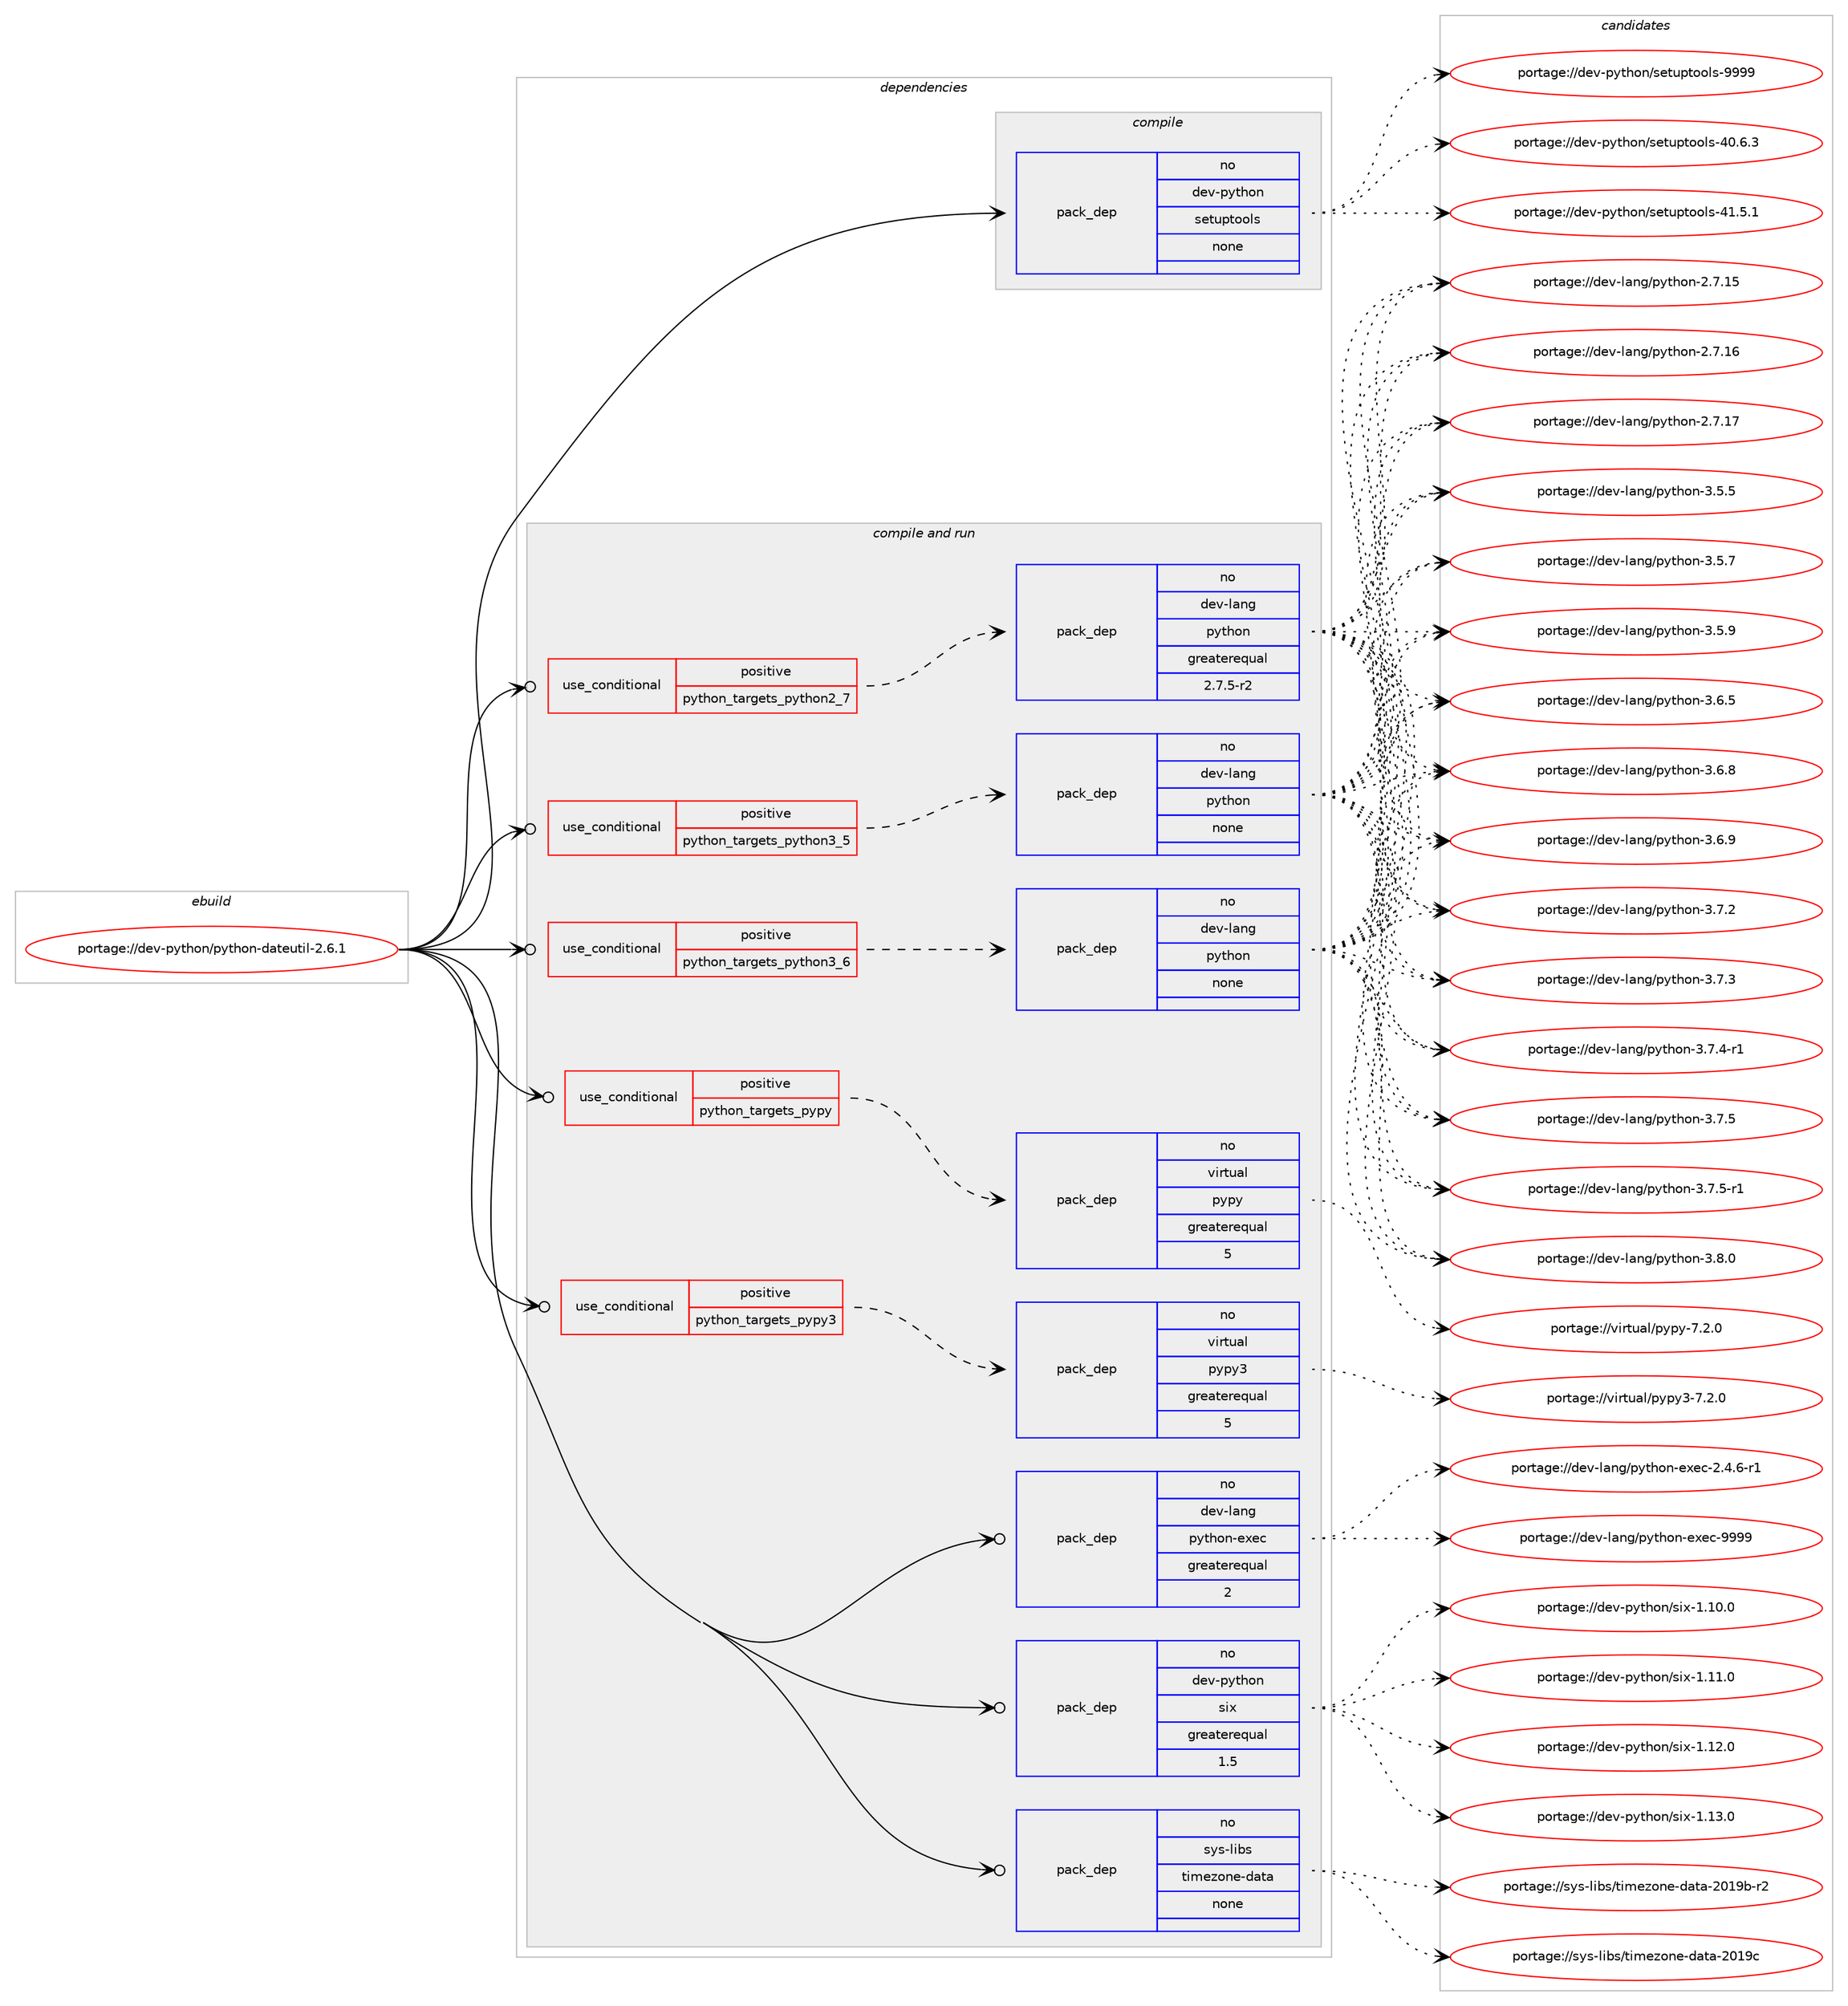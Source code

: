 digraph prolog {

# *************
# Graph options
# *************

newrank=true;
concentrate=true;
compound=true;
graph [rankdir=LR,fontname=Helvetica,fontsize=10,ranksep=1.5];#, ranksep=2.5, nodesep=0.2];
edge  [arrowhead=vee];
node  [fontname=Helvetica,fontsize=10];

# **********
# The ebuild
# **********

subgraph cluster_leftcol {
color=gray;
rank=same;
label=<<i>ebuild</i>>;
id [label="portage://dev-python/python-dateutil-2.6.1", color=red, width=4, href="../dev-python/python-dateutil-2.6.1.svg"];
}

# ****************
# The dependencies
# ****************

subgraph cluster_midcol {
color=gray;
label=<<i>dependencies</i>>;
subgraph cluster_compile {
fillcolor="#eeeeee";
style=filled;
label=<<i>compile</i>>;
subgraph pack125465 {
dependency165538 [label=<<TABLE BORDER="0" CELLBORDER="1" CELLSPACING="0" CELLPADDING="4" WIDTH="220"><TR><TD ROWSPAN="6" CELLPADDING="30">pack_dep</TD></TR><TR><TD WIDTH="110">no</TD></TR><TR><TD>dev-python</TD></TR><TR><TD>setuptools</TD></TR><TR><TD>none</TD></TR><TR><TD></TD></TR></TABLE>>, shape=none, color=blue];
}
id:e -> dependency165538:w [weight=20,style="solid",arrowhead="vee"];
}
subgraph cluster_compileandrun {
fillcolor="#eeeeee";
style=filled;
label=<<i>compile and run</i>>;
subgraph cond36681 {
dependency165539 [label=<<TABLE BORDER="0" CELLBORDER="1" CELLSPACING="0" CELLPADDING="4"><TR><TD ROWSPAN="3" CELLPADDING="10">use_conditional</TD></TR><TR><TD>positive</TD></TR><TR><TD>python_targets_pypy</TD></TR></TABLE>>, shape=none, color=red];
subgraph pack125466 {
dependency165540 [label=<<TABLE BORDER="0" CELLBORDER="1" CELLSPACING="0" CELLPADDING="4" WIDTH="220"><TR><TD ROWSPAN="6" CELLPADDING="30">pack_dep</TD></TR><TR><TD WIDTH="110">no</TD></TR><TR><TD>virtual</TD></TR><TR><TD>pypy</TD></TR><TR><TD>greaterequal</TD></TR><TR><TD>5</TD></TR></TABLE>>, shape=none, color=blue];
}
dependency165539:e -> dependency165540:w [weight=20,style="dashed",arrowhead="vee"];
}
id:e -> dependency165539:w [weight=20,style="solid",arrowhead="odotvee"];
subgraph cond36682 {
dependency165541 [label=<<TABLE BORDER="0" CELLBORDER="1" CELLSPACING="0" CELLPADDING="4"><TR><TD ROWSPAN="3" CELLPADDING="10">use_conditional</TD></TR><TR><TD>positive</TD></TR><TR><TD>python_targets_pypy3</TD></TR></TABLE>>, shape=none, color=red];
subgraph pack125467 {
dependency165542 [label=<<TABLE BORDER="0" CELLBORDER="1" CELLSPACING="0" CELLPADDING="4" WIDTH="220"><TR><TD ROWSPAN="6" CELLPADDING="30">pack_dep</TD></TR><TR><TD WIDTH="110">no</TD></TR><TR><TD>virtual</TD></TR><TR><TD>pypy3</TD></TR><TR><TD>greaterequal</TD></TR><TR><TD>5</TD></TR></TABLE>>, shape=none, color=blue];
}
dependency165541:e -> dependency165542:w [weight=20,style="dashed",arrowhead="vee"];
}
id:e -> dependency165541:w [weight=20,style="solid",arrowhead="odotvee"];
subgraph cond36683 {
dependency165543 [label=<<TABLE BORDER="0" CELLBORDER="1" CELLSPACING="0" CELLPADDING="4"><TR><TD ROWSPAN="3" CELLPADDING="10">use_conditional</TD></TR><TR><TD>positive</TD></TR><TR><TD>python_targets_python2_7</TD></TR></TABLE>>, shape=none, color=red];
subgraph pack125468 {
dependency165544 [label=<<TABLE BORDER="0" CELLBORDER="1" CELLSPACING="0" CELLPADDING="4" WIDTH="220"><TR><TD ROWSPAN="6" CELLPADDING="30">pack_dep</TD></TR><TR><TD WIDTH="110">no</TD></TR><TR><TD>dev-lang</TD></TR><TR><TD>python</TD></TR><TR><TD>greaterequal</TD></TR><TR><TD>2.7.5-r2</TD></TR></TABLE>>, shape=none, color=blue];
}
dependency165543:e -> dependency165544:w [weight=20,style="dashed",arrowhead="vee"];
}
id:e -> dependency165543:w [weight=20,style="solid",arrowhead="odotvee"];
subgraph cond36684 {
dependency165545 [label=<<TABLE BORDER="0" CELLBORDER="1" CELLSPACING="0" CELLPADDING="4"><TR><TD ROWSPAN="3" CELLPADDING="10">use_conditional</TD></TR><TR><TD>positive</TD></TR><TR><TD>python_targets_python3_5</TD></TR></TABLE>>, shape=none, color=red];
subgraph pack125469 {
dependency165546 [label=<<TABLE BORDER="0" CELLBORDER="1" CELLSPACING="0" CELLPADDING="4" WIDTH="220"><TR><TD ROWSPAN="6" CELLPADDING="30">pack_dep</TD></TR><TR><TD WIDTH="110">no</TD></TR><TR><TD>dev-lang</TD></TR><TR><TD>python</TD></TR><TR><TD>none</TD></TR><TR><TD></TD></TR></TABLE>>, shape=none, color=blue];
}
dependency165545:e -> dependency165546:w [weight=20,style="dashed",arrowhead="vee"];
}
id:e -> dependency165545:w [weight=20,style="solid",arrowhead="odotvee"];
subgraph cond36685 {
dependency165547 [label=<<TABLE BORDER="0" CELLBORDER="1" CELLSPACING="0" CELLPADDING="4"><TR><TD ROWSPAN="3" CELLPADDING="10">use_conditional</TD></TR><TR><TD>positive</TD></TR><TR><TD>python_targets_python3_6</TD></TR></TABLE>>, shape=none, color=red];
subgraph pack125470 {
dependency165548 [label=<<TABLE BORDER="0" CELLBORDER="1" CELLSPACING="0" CELLPADDING="4" WIDTH="220"><TR><TD ROWSPAN="6" CELLPADDING="30">pack_dep</TD></TR><TR><TD WIDTH="110">no</TD></TR><TR><TD>dev-lang</TD></TR><TR><TD>python</TD></TR><TR><TD>none</TD></TR><TR><TD></TD></TR></TABLE>>, shape=none, color=blue];
}
dependency165547:e -> dependency165548:w [weight=20,style="dashed",arrowhead="vee"];
}
id:e -> dependency165547:w [weight=20,style="solid",arrowhead="odotvee"];
subgraph pack125471 {
dependency165549 [label=<<TABLE BORDER="0" CELLBORDER="1" CELLSPACING="0" CELLPADDING="4" WIDTH="220"><TR><TD ROWSPAN="6" CELLPADDING="30">pack_dep</TD></TR><TR><TD WIDTH="110">no</TD></TR><TR><TD>dev-lang</TD></TR><TR><TD>python-exec</TD></TR><TR><TD>greaterequal</TD></TR><TR><TD>2</TD></TR></TABLE>>, shape=none, color=blue];
}
id:e -> dependency165549:w [weight=20,style="solid",arrowhead="odotvee"];
subgraph pack125472 {
dependency165550 [label=<<TABLE BORDER="0" CELLBORDER="1" CELLSPACING="0" CELLPADDING="4" WIDTH="220"><TR><TD ROWSPAN="6" CELLPADDING="30">pack_dep</TD></TR><TR><TD WIDTH="110">no</TD></TR><TR><TD>dev-python</TD></TR><TR><TD>six</TD></TR><TR><TD>greaterequal</TD></TR><TR><TD>1.5</TD></TR></TABLE>>, shape=none, color=blue];
}
id:e -> dependency165550:w [weight=20,style="solid",arrowhead="odotvee"];
subgraph pack125473 {
dependency165551 [label=<<TABLE BORDER="0" CELLBORDER="1" CELLSPACING="0" CELLPADDING="4" WIDTH="220"><TR><TD ROWSPAN="6" CELLPADDING="30">pack_dep</TD></TR><TR><TD WIDTH="110">no</TD></TR><TR><TD>sys-libs</TD></TR><TR><TD>timezone-data</TD></TR><TR><TD>none</TD></TR><TR><TD></TD></TR></TABLE>>, shape=none, color=blue];
}
id:e -> dependency165551:w [weight=20,style="solid",arrowhead="odotvee"];
}
subgraph cluster_run {
fillcolor="#eeeeee";
style=filled;
label=<<i>run</i>>;
}
}

# **************
# The candidates
# **************

subgraph cluster_choices {
rank=same;
color=gray;
label=<<i>candidates</i>>;

subgraph choice125465 {
color=black;
nodesep=1;
choiceportage100101118451121211161041111104711510111611711211611111110811545524846544651 [label="portage://dev-python/setuptools-40.6.3", color=red, width=4,href="../dev-python/setuptools-40.6.3.svg"];
choiceportage100101118451121211161041111104711510111611711211611111110811545524946534649 [label="portage://dev-python/setuptools-41.5.1", color=red, width=4,href="../dev-python/setuptools-41.5.1.svg"];
choiceportage10010111845112121116104111110471151011161171121161111111081154557575757 [label="portage://dev-python/setuptools-9999", color=red, width=4,href="../dev-python/setuptools-9999.svg"];
dependency165538:e -> choiceportage100101118451121211161041111104711510111611711211611111110811545524846544651:w [style=dotted,weight="100"];
dependency165538:e -> choiceportage100101118451121211161041111104711510111611711211611111110811545524946534649:w [style=dotted,weight="100"];
dependency165538:e -> choiceportage10010111845112121116104111110471151011161171121161111111081154557575757:w [style=dotted,weight="100"];
}
subgraph choice125466 {
color=black;
nodesep=1;
choiceportage1181051141161179710847112121112121455546504648 [label="portage://virtual/pypy-7.2.0", color=red, width=4,href="../virtual/pypy-7.2.0.svg"];
dependency165540:e -> choiceportage1181051141161179710847112121112121455546504648:w [style=dotted,weight="100"];
}
subgraph choice125467 {
color=black;
nodesep=1;
choiceportage118105114116117971084711212111212151455546504648 [label="portage://virtual/pypy3-7.2.0", color=red, width=4,href="../virtual/pypy3-7.2.0.svg"];
dependency165542:e -> choiceportage118105114116117971084711212111212151455546504648:w [style=dotted,weight="100"];
}
subgraph choice125468 {
color=black;
nodesep=1;
choiceportage10010111845108971101034711212111610411111045504655464953 [label="portage://dev-lang/python-2.7.15", color=red, width=4,href="../dev-lang/python-2.7.15.svg"];
choiceportage10010111845108971101034711212111610411111045504655464954 [label="portage://dev-lang/python-2.7.16", color=red, width=4,href="../dev-lang/python-2.7.16.svg"];
choiceportage10010111845108971101034711212111610411111045504655464955 [label="portage://dev-lang/python-2.7.17", color=red, width=4,href="../dev-lang/python-2.7.17.svg"];
choiceportage100101118451089711010347112121116104111110455146534653 [label="portage://dev-lang/python-3.5.5", color=red, width=4,href="../dev-lang/python-3.5.5.svg"];
choiceportage100101118451089711010347112121116104111110455146534655 [label="portage://dev-lang/python-3.5.7", color=red, width=4,href="../dev-lang/python-3.5.7.svg"];
choiceportage100101118451089711010347112121116104111110455146534657 [label="portage://dev-lang/python-3.5.9", color=red, width=4,href="../dev-lang/python-3.5.9.svg"];
choiceportage100101118451089711010347112121116104111110455146544653 [label="portage://dev-lang/python-3.6.5", color=red, width=4,href="../dev-lang/python-3.6.5.svg"];
choiceportage100101118451089711010347112121116104111110455146544656 [label="portage://dev-lang/python-3.6.8", color=red, width=4,href="../dev-lang/python-3.6.8.svg"];
choiceportage100101118451089711010347112121116104111110455146544657 [label="portage://dev-lang/python-3.6.9", color=red, width=4,href="../dev-lang/python-3.6.9.svg"];
choiceportage100101118451089711010347112121116104111110455146554650 [label="portage://dev-lang/python-3.7.2", color=red, width=4,href="../dev-lang/python-3.7.2.svg"];
choiceportage100101118451089711010347112121116104111110455146554651 [label="portage://dev-lang/python-3.7.3", color=red, width=4,href="../dev-lang/python-3.7.3.svg"];
choiceportage1001011184510897110103471121211161041111104551465546524511449 [label="portage://dev-lang/python-3.7.4-r1", color=red, width=4,href="../dev-lang/python-3.7.4-r1.svg"];
choiceportage100101118451089711010347112121116104111110455146554653 [label="portage://dev-lang/python-3.7.5", color=red, width=4,href="../dev-lang/python-3.7.5.svg"];
choiceportage1001011184510897110103471121211161041111104551465546534511449 [label="portage://dev-lang/python-3.7.5-r1", color=red, width=4,href="../dev-lang/python-3.7.5-r1.svg"];
choiceportage100101118451089711010347112121116104111110455146564648 [label="portage://dev-lang/python-3.8.0", color=red, width=4,href="../dev-lang/python-3.8.0.svg"];
dependency165544:e -> choiceportage10010111845108971101034711212111610411111045504655464953:w [style=dotted,weight="100"];
dependency165544:e -> choiceportage10010111845108971101034711212111610411111045504655464954:w [style=dotted,weight="100"];
dependency165544:e -> choiceportage10010111845108971101034711212111610411111045504655464955:w [style=dotted,weight="100"];
dependency165544:e -> choiceportage100101118451089711010347112121116104111110455146534653:w [style=dotted,weight="100"];
dependency165544:e -> choiceportage100101118451089711010347112121116104111110455146534655:w [style=dotted,weight="100"];
dependency165544:e -> choiceportage100101118451089711010347112121116104111110455146534657:w [style=dotted,weight="100"];
dependency165544:e -> choiceportage100101118451089711010347112121116104111110455146544653:w [style=dotted,weight="100"];
dependency165544:e -> choiceportage100101118451089711010347112121116104111110455146544656:w [style=dotted,weight="100"];
dependency165544:e -> choiceportage100101118451089711010347112121116104111110455146544657:w [style=dotted,weight="100"];
dependency165544:e -> choiceportage100101118451089711010347112121116104111110455146554650:w [style=dotted,weight="100"];
dependency165544:e -> choiceportage100101118451089711010347112121116104111110455146554651:w [style=dotted,weight="100"];
dependency165544:e -> choiceportage1001011184510897110103471121211161041111104551465546524511449:w [style=dotted,weight="100"];
dependency165544:e -> choiceportage100101118451089711010347112121116104111110455146554653:w [style=dotted,weight="100"];
dependency165544:e -> choiceportage1001011184510897110103471121211161041111104551465546534511449:w [style=dotted,weight="100"];
dependency165544:e -> choiceportage100101118451089711010347112121116104111110455146564648:w [style=dotted,weight="100"];
}
subgraph choice125469 {
color=black;
nodesep=1;
choiceportage10010111845108971101034711212111610411111045504655464953 [label="portage://dev-lang/python-2.7.15", color=red, width=4,href="../dev-lang/python-2.7.15.svg"];
choiceportage10010111845108971101034711212111610411111045504655464954 [label="portage://dev-lang/python-2.7.16", color=red, width=4,href="../dev-lang/python-2.7.16.svg"];
choiceportage10010111845108971101034711212111610411111045504655464955 [label="portage://dev-lang/python-2.7.17", color=red, width=4,href="../dev-lang/python-2.7.17.svg"];
choiceportage100101118451089711010347112121116104111110455146534653 [label="portage://dev-lang/python-3.5.5", color=red, width=4,href="../dev-lang/python-3.5.5.svg"];
choiceportage100101118451089711010347112121116104111110455146534655 [label="portage://dev-lang/python-3.5.7", color=red, width=4,href="../dev-lang/python-3.5.7.svg"];
choiceportage100101118451089711010347112121116104111110455146534657 [label="portage://dev-lang/python-3.5.9", color=red, width=4,href="../dev-lang/python-3.5.9.svg"];
choiceportage100101118451089711010347112121116104111110455146544653 [label="portage://dev-lang/python-3.6.5", color=red, width=4,href="../dev-lang/python-3.6.5.svg"];
choiceportage100101118451089711010347112121116104111110455146544656 [label="portage://dev-lang/python-3.6.8", color=red, width=4,href="../dev-lang/python-3.6.8.svg"];
choiceportage100101118451089711010347112121116104111110455146544657 [label="portage://dev-lang/python-3.6.9", color=red, width=4,href="../dev-lang/python-3.6.9.svg"];
choiceportage100101118451089711010347112121116104111110455146554650 [label="portage://dev-lang/python-3.7.2", color=red, width=4,href="../dev-lang/python-3.7.2.svg"];
choiceportage100101118451089711010347112121116104111110455146554651 [label="portage://dev-lang/python-3.7.3", color=red, width=4,href="../dev-lang/python-3.7.3.svg"];
choiceportage1001011184510897110103471121211161041111104551465546524511449 [label="portage://dev-lang/python-3.7.4-r1", color=red, width=4,href="../dev-lang/python-3.7.4-r1.svg"];
choiceportage100101118451089711010347112121116104111110455146554653 [label="portage://dev-lang/python-3.7.5", color=red, width=4,href="../dev-lang/python-3.7.5.svg"];
choiceportage1001011184510897110103471121211161041111104551465546534511449 [label="portage://dev-lang/python-3.7.5-r1", color=red, width=4,href="../dev-lang/python-3.7.5-r1.svg"];
choiceportage100101118451089711010347112121116104111110455146564648 [label="portage://dev-lang/python-3.8.0", color=red, width=4,href="../dev-lang/python-3.8.0.svg"];
dependency165546:e -> choiceportage10010111845108971101034711212111610411111045504655464953:w [style=dotted,weight="100"];
dependency165546:e -> choiceportage10010111845108971101034711212111610411111045504655464954:w [style=dotted,weight="100"];
dependency165546:e -> choiceportage10010111845108971101034711212111610411111045504655464955:w [style=dotted,weight="100"];
dependency165546:e -> choiceportage100101118451089711010347112121116104111110455146534653:w [style=dotted,weight="100"];
dependency165546:e -> choiceportage100101118451089711010347112121116104111110455146534655:w [style=dotted,weight="100"];
dependency165546:e -> choiceportage100101118451089711010347112121116104111110455146534657:w [style=dotted,weight="100"];
dependency165546:e -> choiceportage100101118451089711010347112121116104111110455146544653:w [style=dotted,weight="100"];
dependency165546:e -> choiceportage100101118451089711010347112121116104111110455146544656:w [style=dotted,weight="100"];
dependency165546:e -> choiceportage100101118451089711010347112121116104111110455146544657:w [style=dotted,weight="100"];
dependency165546:e -> choiceportage100101118451089711010347112121116104111110455146554650:w [style=dotted,weight="100"];
dependency165546:e -> choiceportage100101118451089711010347112121116104111110455146554651:w [style=dotted,weight="100"];
dependency165546:e -> choiceportage1001011184510897110103471121211161041111104551465546524511449:w [style=dotted,weight="100"];
dependency165546:e -> choiceportage100101118451089711010347112121116104111110455146554653:w [style=dotted,weight="100"];
dependency165546:e -> choiceportage1001011184510897110103471121211161041111104551465546534511449:w [style=dotted,weight="100"];
dependency165546:e -> choiceportage100101118451089711010347112121116104111110455146564648:w [style=dotted,weight="100"];
}
subgraph choice125470 {
color=black;
nodesep=1;
choiceportage10010111845108971101034711212111610411111045504655464953 [label="portage://dev-lang/python-2.7.15", color=red, width=4,href="../dev-lang/python-2.7.15.svg"];
choiceportage10010111845108971101034711212111610411111045504655464954 [label="portage://dev-lang/python-2.7.16", color=red, width=4,href="../dev-lang/python-2.7.16.svg"];
choiceportage10010111845108971101034711212111610411111045504655464955 [label="portage://dev-lang/python-2.7.17", color=red, width=4,href="../dev-lang/python-2.7.17.svg"];
choiceportage100101118451089711010347112121116104111110455146534653 [label="portage://dev-lang/python-3.5.5", color=red, width=4,href="../dev-lang/python-3.5.5.svg"];
choiceportage100101118451089711010347112121116104111110455146534655 [label="portage://dev-lang/python-3.5.7", color=red, width=4,href="../dev-lang/python-3.5.7.svg"];
choiceportage100101118451089711010347112121116104111110455146534657 [label="portage://dev-lang/python-3.5.9", color=red, width=4,href="../dev-lang/python-3.5.9.svg"];
choiceportage100101118451089711010347112121116104111110455146544653 [label="portage://dev-lang/python-3.6.5", color=red, width=4,href="../dev-lang/python-3.6.5.svg"];
choiceportage100101118451089711010347112121116104111110455146544656 [label="portage://dev-lang/python-3.6.8", color=red, width=4,href="../dev-lang/python-3.6.8.svg"];
choiceportage100101118451089711010347112121116104111110455146544657 [label="portage://dev-lang/python-3.6.9", color=red, width=4,href="../dev-lang/python-3.6.9.svg"];
choiceportage100101118451089711010347112121116104111110455146554650 [label="portage://dev-lang/python-3.7.2", color=red, width=4,href="../dev-lang/python-3.7.2.svg"];
choiceportage100101118451089711010347112121116104111110455146554651 [label="portage://dev-lang/python-3.7.3", color=red, width=4,href="../dev-lang/python-3.7.3.svg"];
choiceportage1001011184510897110103471121211161041111104551465546524511449 [label="portage://dev-lang/python-3.7.4-r1", color=red, width=4,href="../dev-lang/python-3.7.4-r1.svg"];
choiceportage100101118451089711010347112121116104111110455146554653 [label="portage://dev-lang/python-3.7.5", color=red, width=4,href="../dev-lang/python-3.7.5.svg"];
choiceportage1001011184510897110103471121211161041111104551465546534511449 [label="portage://dev-lang/python-3.7.5-r1", color=red, width=4,href="../dev-lang/python-3.7.5-r1.svg"];
choiceportage100101118451089711010347112121116104111110455146564648 [label="portage://dev-lang/python-3.8.0", color=red, width=4,href="../dev-lang/python-3.8.0.svg"];
dependency165548:e -> choiceportage10010111845108971101034711212111610411111045504655464953:w [style=dotted,weight="100"];
dependency165548:e -> choiceportage10010111845108971101034711212111610411111045504655464954:w [style=dotted,weight="100"];
dependency165548:e -> choiceportage10010111845108971101034711212111610411111045504655464955:w [style=dotted,weight="100"];
dependency165548:e -> choiceportage100101118451089711010347112121116104111110455146534653:w [style=dotted,weight="100"];
dependency165548:e -> choiceportage100101118451089711010347112121116104111110455146534655:w [style=dotted,weight="100"];
dependency165548:e -> choiceportage100101118451089711010347112121116104111110455146534657:w [style=dotted,weight="100"];
dependency165548:e -> choiceportage100101118451089711010347112121116104111110455146544653:w [style=dotted,weight="100"];
dependency165548:e -> choiceportage100101118451089711010347112121116104111110455146544656:w [style=dotted,weight="100"];
dependency165548:e -> choiceportage100101118451089711010347112121116104111110455146544657:w [style=dotted,weight="100"];
dependency165548:e -> choiceportage100101118451089711010347112121116104111110455146554650:w [style=dotted,weight="100"];
dependency165548:e -> choiceportage100101118451089711010347112121116104111110455146554651:w [style=dotted,weight="100"];
dependency165548:e -> choiceportage1001011184510897110103471121211161041111104551465546524511449:w [style=dotted,weight="100"];
dependency165548:e -> choiceportage100101118451089711010347112121116104111110455146554653:w [style=dotted,weight="100"];
dependency165548:e -> choiceportage1001011184510897110103471121211161041111104551465546534511449:w [style=dotted,weight="100"];
dependency165548:e -> choiceportage100101118451089711010347112121116104111110455146564648:w [style=dotted,weight="100"];
}
subgraph choice125471 {
color=black;
nodesep=1;
choiceportage10010111845108971101034711212111610411111045101120101994550465246544511449 [label="portage://dev-lang/python-exec-2.4.6-r1", color=red, width=4,href="../dev-lang/python-exec-2.4.6-r1.svg"];
choiceportage10010111845108971101034711212111610411111045101120101994557575757 [label="portage://dev-lang/python-exec-9999", color=red, width=4,href="../dev-lang/python-exec-9999.svg"];
dependency165549:e -> choiceportage10010111845108971101034711212111610411111045101120101994550465246544511449:w [style=dotted,weight="100"];
dependency165549:e -> choiceportage10010111845108971101034711212111610411111045101120101994557575757:w [style=dotted,weight="100"];
}
subgraph choice125472 {
color=black;
nodesep=1;
choiceportage100101118451121211161041111104711510512045494649484648 [label="portage://dev-python/six-1.10.0", color=red, width=4,href="../dev-python/six-1.10.0.svg"];
choiceportage100101118451121211161041111104711510512045494649494648 [label="portage://dev-python/six-1.11.0", color=red, width=4,href="../dev-python/six-1.11.0.svg"];
choiceportage100101118451121211161041111104711510512045494649504648 [label="portage://dev-python/six-1.12.0", color=red, width=4,href="../dev-python/six-1.12.0.svg"];
choiceportage100101118451121211161041111104711510512045494649514648 [label="portage://dev-python/six-1.13.0", color=red, width=4,href="../dev-python/six-1.13.0.svg"];
dependency165550:e -> choiceportage100101118451121211161041111104711510512045494649484648:w [style=dotted,weight="100"];
dependency165550:e -> choiceportage100101118451121211161041111104711510512045494649494648:w [style=dotted,weight="100"];
dependency165550:e -> choiceportage100101118451121211161041111104711510512045494649504648:w [style=dotted,weight="100"];
dependency165550:e -> choiceportage100101118451121211161041111104711510512045494649514648:w [style=dotted,weight="100"];
}
subgraph choice125473 {
color=black;
nodesep=1;
choiceportage1151211154510810598115471161051091011221111101014510097116974550484957984511450 [label="portage://sys-libs/timezone-data-2019b-r2", color=red, width=4,href="../sys-libs/timezone-data-2019b-r2.svg"];
choiceportage115121115451081059811547116105109101122111110101451009711697455048495799 [label="portage://sys-libs/timezone-data-2019c", color=red, width=4,href="../sys-libs/timezone-data-2019c.svg"];
dependency165551:e -> choiceportage1151211154510810598115471161051091011221111101014510097116974550484957984511450:w [style=dotted,weight="100"];
dependency165551:e -> choiceportage115121115451081059811547116105109101122111110101451009711697455048495799:w [style=dotted,weight="100"];
}
}

}

